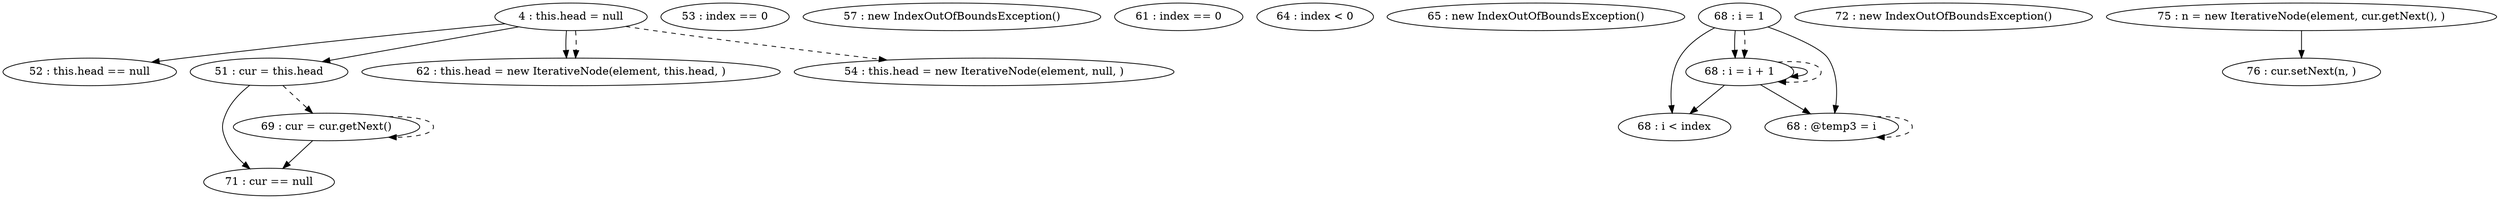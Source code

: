 digraph G {
"4 : this.head = null"
"4 : this.head = null" -> "52 : this.head == null"
"4 : this.head = null" -> "51 : cur = this.head"
"4 : this.head = null" -> "62 : this.head = new IterativeNode(element, this.head, )"
"4 : this.head = null" -> "54 : this.head = new IterativeNode(element, null, )" [style=dashed]
"4 : this.head = null" -> "62 : this.head = new IterativeNode(element, this.head, )" [style=dashed]
"51 : cur = this.head"
"51 : cur = this.head" -> "71 : cur == null"
"51 : cur = this.head" -> "69 : cur = cur.getNext()" [style=dashed]
"52 : this.head == null"
"53 : index == 0"
"54 : this.head = new IterativeNode(element, null, )"
"57 : new IndexOutOfBoundsException()"
"61 : index == 0"
"62 : this.head = new IterativeNode(element, this.head, )"
"64 : index < 0"
"65 : new IndexOutOfBoundsException()"
"68 : i = 1"
"68 : i = 1" -> "68 : i < index"
"68 : i = 1" -> "68 : @temp3 = i"
"68 : i = 1" -> "68 : i = i + 1"
"68 : i = 1" -> "68 : i = i + 1" [style=dashed]
"68 : i < index"
"69 : cur = cur.getNext()"
"69 : cur = cur.getNext()" -> "71 : cur == null"
"69 : cur = cur.getNext()" -> "69 : cur = cur.getNext()" [style=dashed]
"68 : @temp3 = i"
"68 : @temp3 = i" -> "68 : @temp3 = i" [style=dashed]
"68 : i = i + 1"
"68 : i = i + 1" -> "68 : i < index"
"68 : i = i + 1" -> "68 : @temp3 = i"
"68 : i = i + 1" -> "68 : i = i + 1"
"68 : i = i + 1" -> "68 : i = i + 1" [style=dashed]
"71 : cur == null"
"72 : new IndexOutOfBoundsException()"
"75 : n = new IterativeNode(element, cur.getNext(), )"
"75 : n = new IterativeNode(element, cur.getNext(), )" -> "76 : cur.setNext(n, )"
"76 : cur.setNext(n, )"
}
